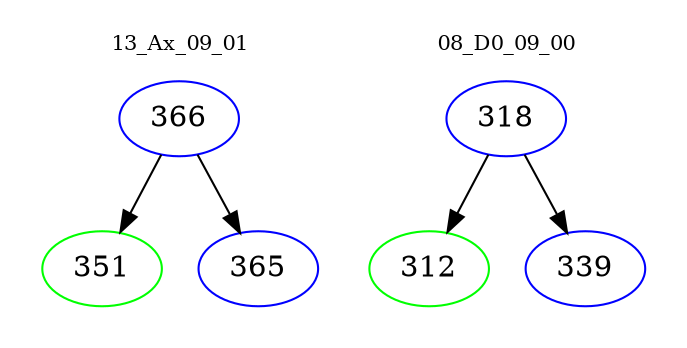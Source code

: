 digraph{
subgraph cluster_0 {
color = white
label = "13_Ax_09_01";
fontsize=10;
T0_366 [label="366", color="blue"]
T0_366 -> T0_351 [color="black"]
T0_351 [label="351", color="green"]
T0_366 -> T0_365 [color="black"]
T0_365 [label="365", color="blue"]
}
subgraph cluster_1 {
color = white
label = "08_D0_09_00";
fontsize=10;
T1_318 [label="318", color="blue"]
T1_318 -> T1_312 [color="black"]
T1_312 [label="312", color="green"]
T1_318 -> T1_339 [color="black"]
T1_339 [label="339", color="blue"]
}
}
